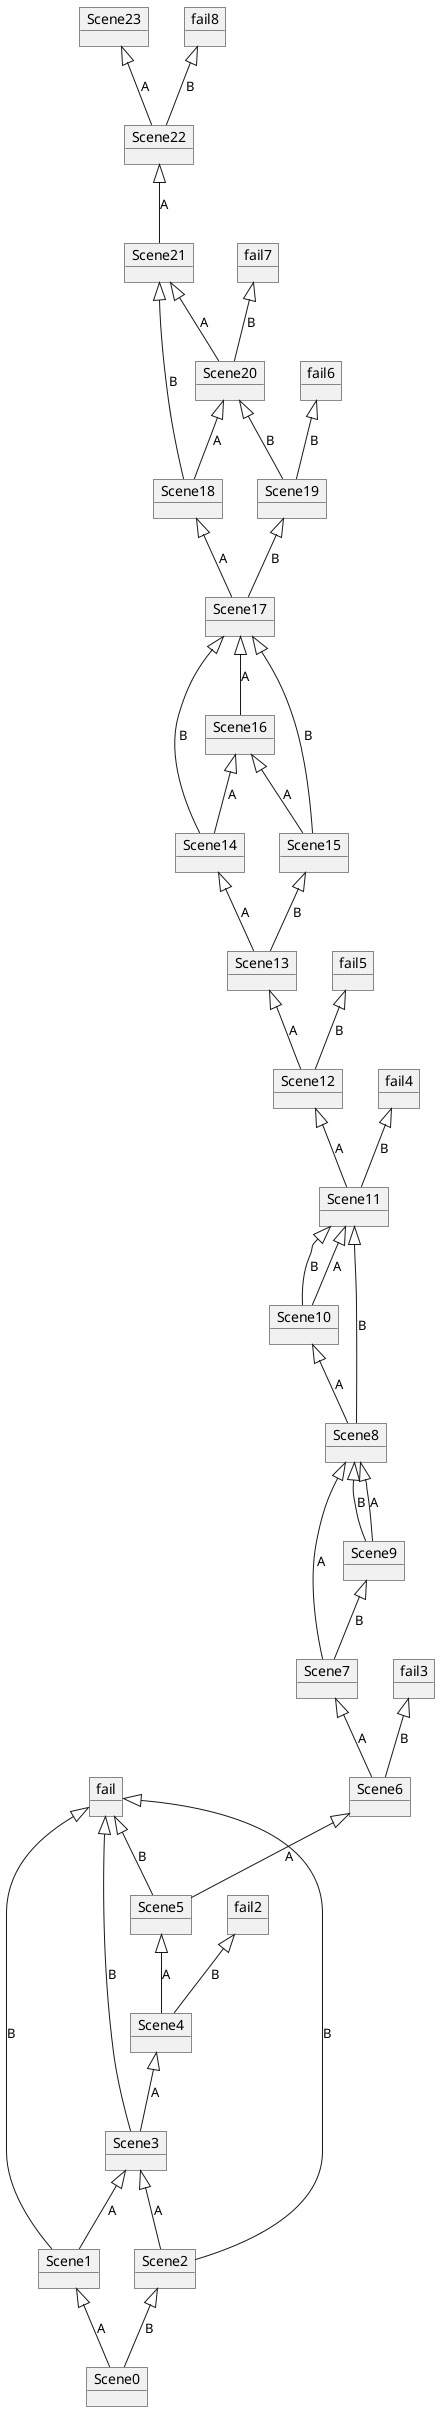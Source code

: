 @startuml
object Scene0
object Scene1
object Scene2
object Scene3
object Scene4
object Scene5
object Scene6
object Scene7
object Scene8
object Scene9
object Scene10
object Scene11
object Scene12
object Scene13
object Scene14
object Scene15
object Scene16
object Scene17
object Scene18
object Scene19
object Scene20
object Scene21
object Scene22
object Scene23
object fail
object fail2
object fail3
object fail4
object fail5
object fail6
object fail7
object fail8





Scene1 <|-- Scene0 : A
Scene2 <|-- Scene0 : B
Scene3 <|-- Scene1 : A
fail   <|-- Scene1 : B
Scene3 <|-- Scene2 : A
fail   <|-- Scene2 : B
Scene4 <|-- Scene3 : A
fail   <|-- Scene3 : B
Scene5 <|-- Scene4 : A
fail2  <|-- Scene4 : B
Scene6 <|-- Scene5 : A
fail   <|-- Scene5 : B
Scene7 <|-- Scene6 : A
fail3  <|-- Scene6 : B
Scene8 <|-- Scene7 : A
Scene9 <|-- Scene7 : B
Scene10 <|-- Scene8 : A
Scene11 <|-- Scene8 : B
Scene8  <|-- Scene9 : A
Scene8  <|-- Scene9 : B
Scene11 <|-- Scene10 : A
Scene11 <|-- Scene10 : B
Scene12 <|-- Scene11 : A
fail4   <|-- Scene11 : B
Scene13 <|-- Scene12 : A
fail5   <|-- Scene12 : B
Scene14 <|-- Scene13 : A
Scene15 <|-- Scene13 : B
Scene16 <|-- Scene14 : A
Scene17 <|-- Scene14 : B
Scene16 <|-- Scene15 : A
Scene17 <|-- Scene15 : B
Scene17 <|-- Scene16 : A
Scene18 <|-- Scene17 : A
Scene19 <|-- Scene17 : B
Scene20 <|-- Scene18 : A
Scene21 <|-- Scene18 : B
Scene20 <|-- Scene19 : B
fail6   <|-- Scene19 : B
Scene21 <|-- Scene20 : A
fail7   <|-- Scene20 : B
Scene22 <|-- Scene21 : A
Scene23 <|-- Scene22 : A
fail8   <|-- Scene22 : B










@enduml
